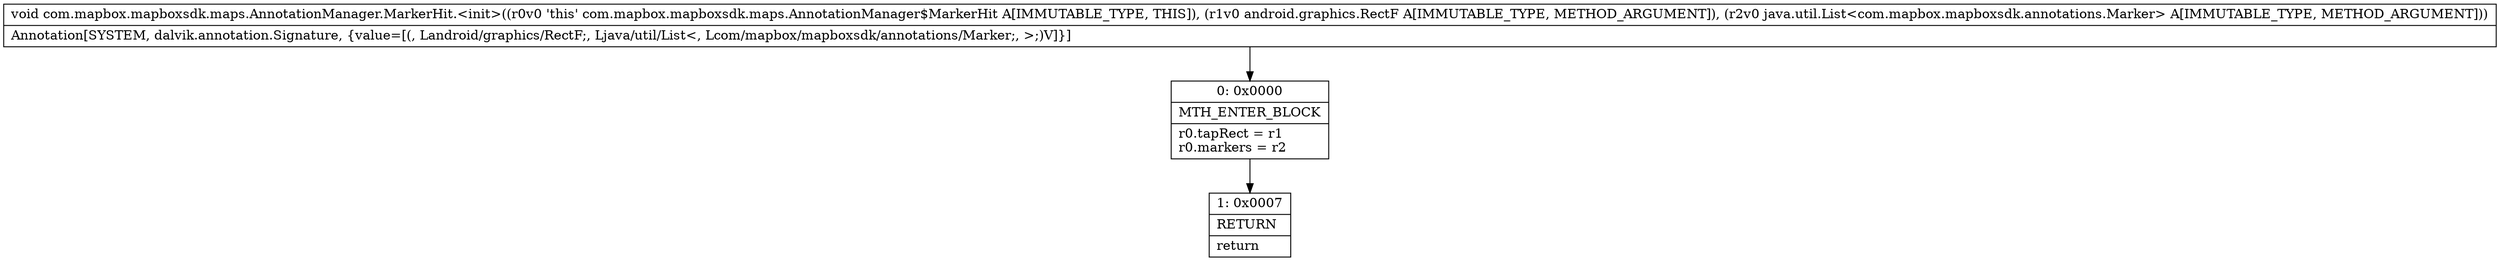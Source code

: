 digraph "CFG forcom.mapbox.mapboxsdk.maps.AnnotationManager.MarkerHit.\<init\>(Landroid\/graphics\/RectF;Ljava\/util\/List;)V" {
Node_0 [shape=record,label="{0\:\ 0x0000|MTH_ENTER_BLOCK\l|r0.tapRect = r1\lr0.markers = r2\l}"];
Node_1 [shape=record,label="{1\:\ 0x0007|RETURN\l|return\l}"];
MethodNode[shape=record,label="{void com.mapbox.mapboxsdk.maps.AnnotationManager.MarkerHit.\<init\>((r0v0 'this' com.mapbox.mapboxsdk.maps.AnnotationManager$MarkerHit A[IMMUTABLE_TYPE, THIS]), (r1v0 android.graphics.RectF A[IMMUTABLE_TYPE, METHOD_ARGUMENT]), (r2v0 java.util.List\<com.mapbox.mapboxsdk.annotations.Marker\> A[IMMUTABLE_TYPE, METHOD_ARGUMENT]))  | Annotation[SYSTEM, dalvik.annotation.Signature, \{value=[(, Landroid\/graphics\/RectF;, Ljava\/util\/List\<, Lcom\/mapbox\/mapboxsdk\/annotations\/Marker;, \>;)V]\}]\l}"];
MethodNode -> Node_0;
Node_0 -> Node_1;
}

